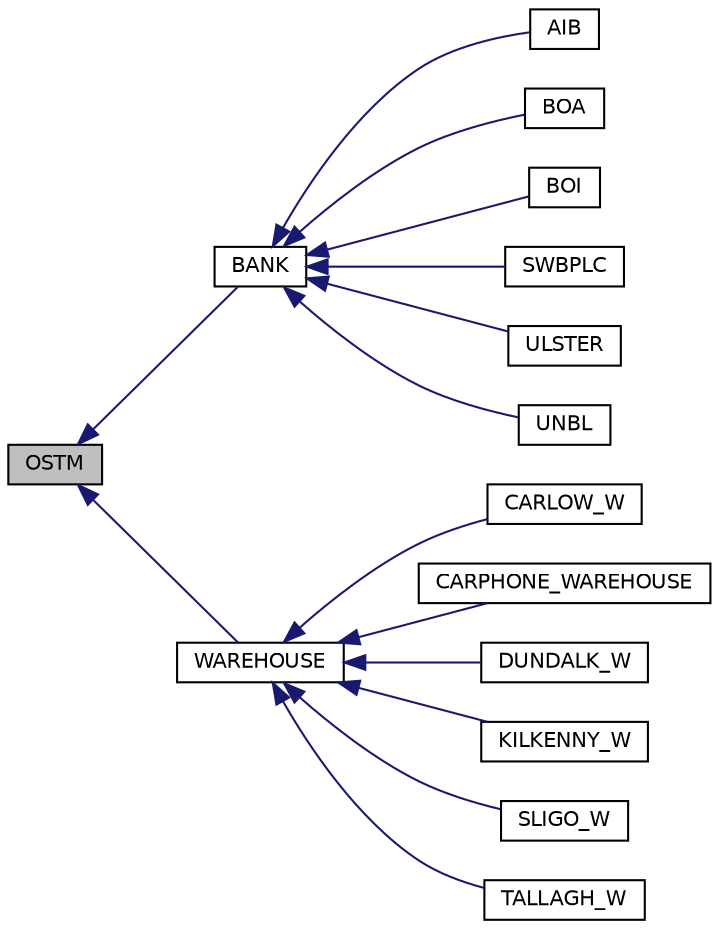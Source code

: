 digraph "OSTM"
{
  edge [fontname="Helvetica",fontsize="10",labelfontname="Helvetica",labelfontsize="10"];
  node [fontname="Helvetica",fontsize="10",shape=record];
  rankdir="LR";
  Node1 [label="OSTM",height=0.2,width=0.4,color="black", fillcolor="grey75", style="filled", fontcolor="black"];
  Node1 -> Node2 [dir="back",color="midnightblue",fontsize="10",style="solid"];
  Node2 [label="BANK",height=0.2,width=0.4,color="black", fillcolor="white", style="filled",URL="$class_b_a_n_k.html"];
  Node2 -> Node3 [dir="back",color="midnightblue",fontsize="10",style="solid"];
  Node3 [label="AIB",height=0.2,width=0.4,color="black", fillcolor="white", style="filled",URL="$class_a_i_b.html"];
  Node2 -> Node4 [dir="back",color="midnightblue",fontsize="10",style="solid"];
  Node4 [label="BOA",height=0.2,width=0.4,color="black", fillcolor="white", style="filled",URL="$class_b_o_a.html"];
  Node2 -> Node5 [dir="back",color="midnightblue",fontsize="10",style="solid"];
  Node5 [label="BOI",height=0.2,width=0.4,color="black", fillcolor="white", style="filled",URL="$class_b_o_i.html"];
  Node2 -> Node6 [dir="back",color="midnightblue",fontsize="10",style="solid"];
  Node6 [label="SWBPLC",height=0.2,width=0.4,color="black", fillcolor="white", style="filled",URL="$class_s_w_b_p_l_c.html"];
  Node2 -> Node7 [dir="back",color="midnightblue",fontsize="10",style="solid"];
  Node7 [label="ULSTER",height=0.2,width=0.4,color="black", fillcolor="white", style="filled",URL="$class_u_l_s_t_e_r.html"];
  Node2 -> Node8 [dir="back",color="midnightblue",fontsize="10",style="solid"];
  Node8 [label="UNBL",height=0.2,width=0.4,color="black", fillcolor="white", style="filled",URL="$class_u_n_b_l.html"];
  Node1 -> Node9 [dir="back",color="midnightblue",fontsize="10",style="solid"];
  Node9 [label="WAREHOUSE",height=0.2,width=0.4,color="black", fillcolor="white", style="filled",URL="$class_w_a_r_e_h_o_u_s_e.html"];
  Node9 -> Node10 [dir="back",color="midnightblue",fontsize="10",style="solid"];
  Node10 [label="CARLOW_W",height=0.2,width=0.4,color="black", fillcolor="white", style="filled",URL="$class_c_a_r_l_o_w___w.html"];
  Node9 -> Node11 [dir="back",color="midnightblue",fontsize="10",style="solid"];
  Node11 [label="CARPHONE_WAREHOUSE",height=0.2,width=0.4,color="black", fillcolor="white", style="filled",URL="$class_c_a_r_p_h_o_n_e___w_a_r_e_h_o_u_s_e.html"];
  Node9 -> Node12 [dir="back",color="midnightblue",fontsize="10",style="solid"];
  Node12 [label="DUNDALK_W",height=0.2,width=0.4,color="black", fillcolor="white", style="filled",URL="$class_d_u_n_d_a_l_k___w.html"];
  Node9 -> Node13 [dir="back",color="midnightblue",fontsize="10",style="solid"];
  Node13 [label="KILKENNY_W",height=0.2,width=0.4,color="black", fillcolor="white", style="filled",URL="$class_k_i_l_k_e_n_n_y___w.html"];
  Node9 -> Node14 [dir="back",color="midnightblue",fontsize="10",style="solid"];
  Node14 [label="SLIGO_W",height=0.2,width=0.4,color="black", fillcolor="white", style="filled",URL="$class_s_l_i_g_o___w.html"];
  Node9 -> Node15 [dir="back",color="midnightblue",fontsize="10",style="solid"];
  Node15 [label="TALLAGH_W",height=0.2,width=0.4,color="black", fillcolor="white", style="filled",URL="$class_t_a_l_l_a_g_h___w.html"];
}
